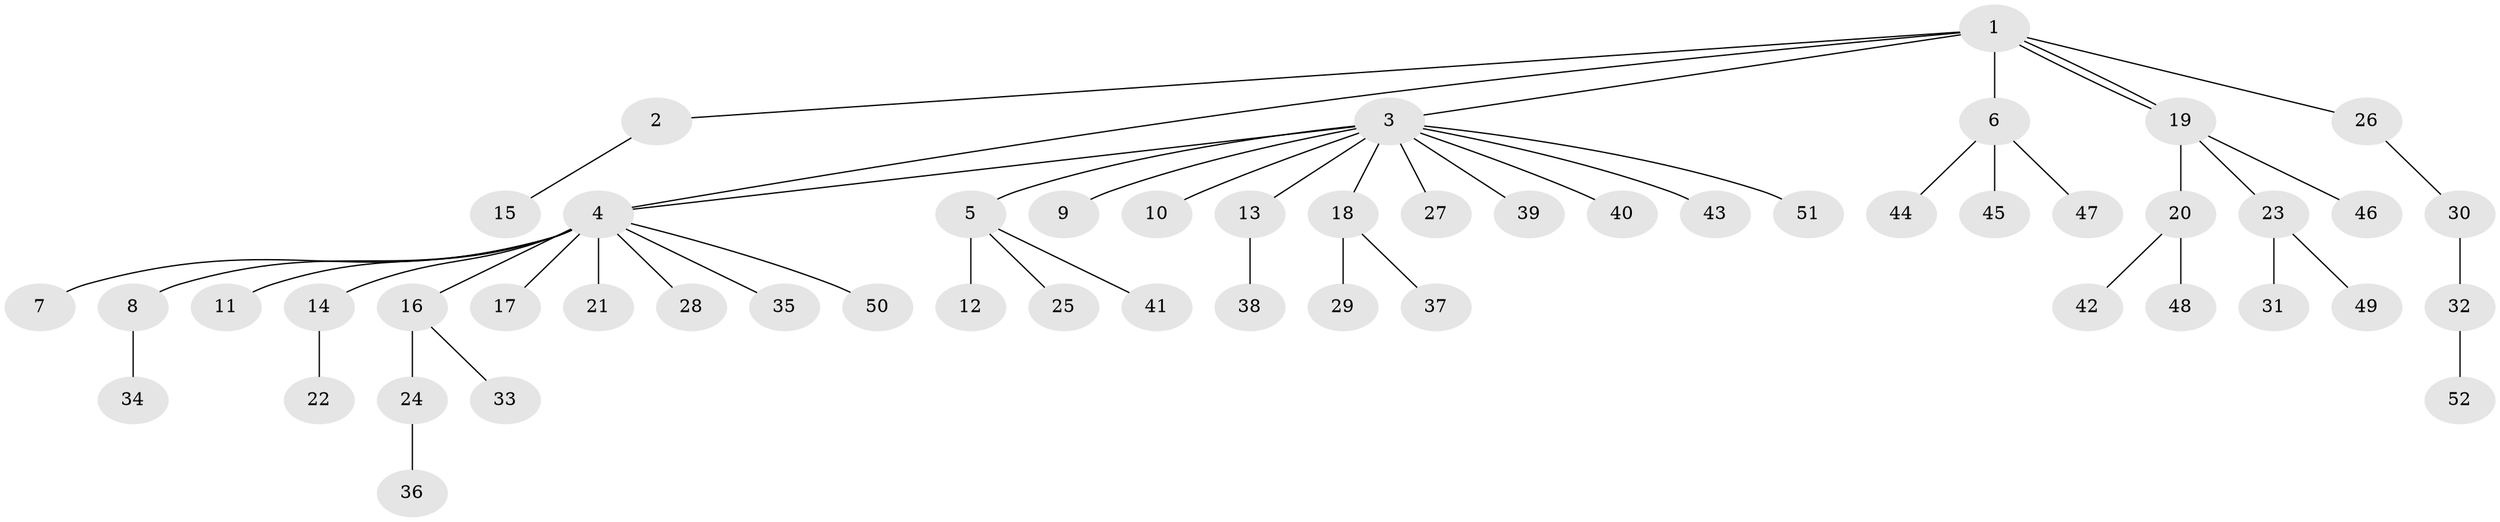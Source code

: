 // coarse degree distribution, {16: 0.02564102564102564, 1: 0.7435897435897436, 10: 0.02564102564102564, 3: 0.07692307692307693, 2: 0.10256410256410256, 6: 0.02564102564102564}
// Generated by graph-tools (version 1.1) at 2025/41/03/06/25 10:41:49]
// undirected, 52 vertices, 53 edges
graph export_dot {
graph [start="1"]
  node [color=gray90,style=filled];
  1;
  2;
  3;
  4;
  5;
  6;
  7;
  8;
  9;
  10;
  11;
  12;
  13;
  14;
  15;
  16;
  17;
  18;
  19;
  20;
  21;
  22;
  23;
  24;
  25;
  26;
  27;
  28;
  29;
  30;
  31;
  32;
  33;
  34;
  35;
  36;
  37;
  38;
  39;
  40;
  41;
  42;
  43;
  44;
  45;
  46;
  47;
  48;
  49;
  50;
  51;
  52;
  1 -- 2;
  1 -- 3;
  1 -- 4;
  1 -- 6;
  1 -- 19;
  1 -- 19;
  1 -- 26;
  2 -- 15;
  3 -- 4;
  3 -- 5;
  3 -- 9;
  3 -- 10;
  3 -- 13;
  3 -- 18;
  3 -- 27;
  3 -- 39;
  3 -- 40;
  3 -- 43;
  3 -- 51;
  4 -- 7;
  4 -- 8;
  4 -- 11;
  4 -- 14;
  4 -- 16;
  4 -- 17;
  4 -- 21;
  4 -- 28;
  4 -- 35;
  4 -- 50;
  5 -- 12;
  5 -- 25;
  5 -- 41;
  6 -- 44;
  6 -- 45;
  6 -- 47;
  8 -- 34;
  13 -- 38;
  14 -- 22;
  16 -- 24;
  16 -- 33;
  18 -- 29;
  18 -- 37;
  19 -- 20;
  19 -- 23;
  19 -- 46;
  20 -- 42;
  20 -- 48;
  23 -- 31;
  23 -- 49;
  24 -- 36;
  26 -- 30;
  30 -- 32;
  32 -- 52;
}
